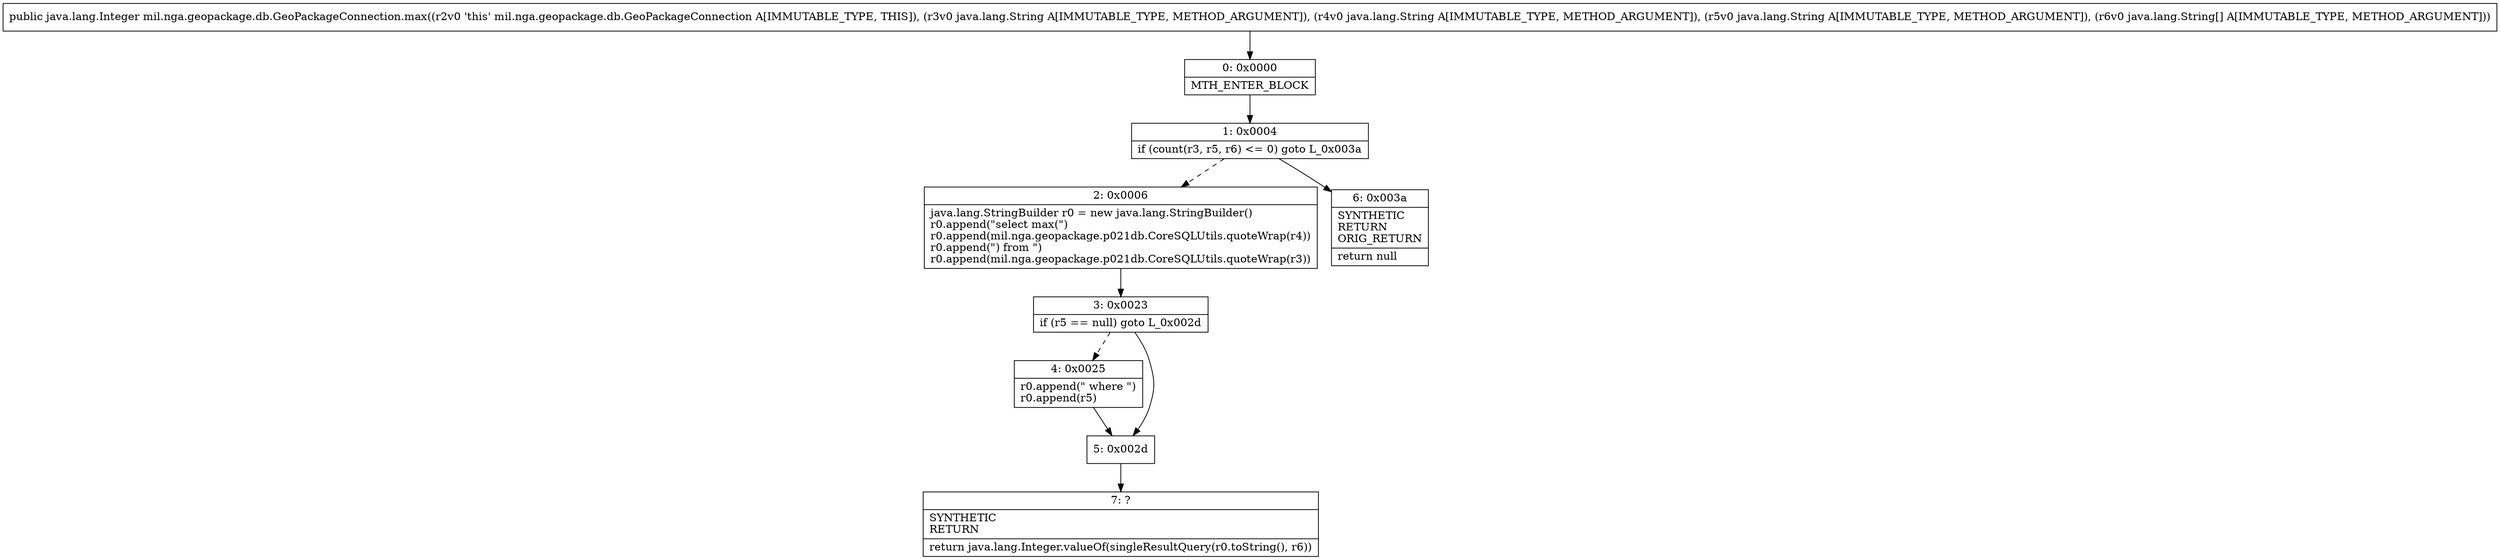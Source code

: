 digraph "CFG formil.nga.geopackage.db.GeoPackageConnection.max(Ljava\/lang\/String;Ljava\/lang\/String;Ljava\/lang\/String;[Ljava\/lang\/String;)Ljava\/lang\/Integer;" {
Node_0 [shape=record,label="{0\:\ 0x0000|MTH_ENTER_BLOCK\l}"];
Node_1 [shape=record,label="{1\:\ 0x0004|if (count(r3, r5, r6) \<= 0) goto L_0x003a\l}"];
Node_2 [shape=record,label="{2\:\ 0x0006|java.lang.StringBuilder r0 = new java.lang.StringBuilder()\lr0.append(\"select max(\")\lr0.append(mil.nga.geopackage.p021db.CoreSQLUtils.quoteWrap(r4))\lr0.append(\") from \")\lr0.append(mil.nga.geopackage.p021db.CoreSQLUtils.quoteWrap(r3))\l}"];
Node_3 [shape=record,label="{3\:\ 0x0023|if (r5 == null) goto L_0x002d\l}"];
Node_4 [shape=record,label="{4\:\ 0x0025|r0.append(\" where \")\lr0.append(r5)\l}"];
Node_5 [shape=record,label="{5\:\ 0x002d}"];
Node_6 [shape=record,label="{6\:\ 0x003a|SYNTHETIC\lRETURN\lORIG_RETURN\l|return null\l}"];
Node_7 [shape=record,label="{7\:\ ?|SYNTHETIC\lRETURN\l|return java.lang.Integer.valueOf(singleResultQuery(r0.toString(), r6))\l}"];
MethodNode[shape=record,label="{public java.lang.Integer mil.nga.geopackage.db.GeoPackageConnection.max((r2v0 'this' mil.nga.geopackage.db.GeoPackageConnection A[IMMUTABLE_TYPE, THIS]), (r3v0 java.lang.String A[IMMUTABLE_TYPE, METHOD_ARGUMENT]), (r4v0 java.lang.String A[IMMUTABLE_TYPE, METHOD_ARGUMENT]), (r5v0 java.lang.String A[IMMUTABLE_TYPE, METHOD_ARGUMENT]), (r6v0 java.lang.String[] A[IMMUTABLE_TYPE, METHOD_ARGUMENT])) }"];
MethodNode -> Node_0;
Node_0 -> Node_1;
Node_1 -> Node_2[style=dashed];
Node_1 -> Node_6;
Node_2 -> Node_3;
Node_3 -> Node_4[style=dashed];
Node_3 -> Node_5;
Node_4 -> Node_5;
Node_5 -> Node_7;
}

